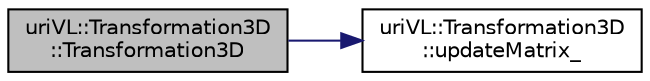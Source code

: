 digraph "uriVL::Transformation3D::Transformation3D"
{
  edge [fontname="Helvetica",fontsize="10",labelfontname="Helvetica",labelfontsize="10"];
  node [fontname="Helvetica",fontsize="10",shape=record];
  rankdir="LR";
  Node1 [label="uriVL::Transformation3D\l::Transformation3D",height=0.2,width=0.4,color="black", fillcolor="grey75", style="filled", fontcolor="black"];
  Node1 -> Node2 [color="midnightblue",fontsize="10",style="solid",fontname="Helvetica"];
  Node2 [label="uriVL::Transformation3D\l::updateMatrix_",height=0.2,width=0.4,color="black", fillcolor="white", style="filled",URL="$classuriVL_1_1Transformation3D.html#a706f28d6831e1f4221a71e28d0e12eba",tooltip="Updates the transformation matrix if it was not the reference. "];
}
